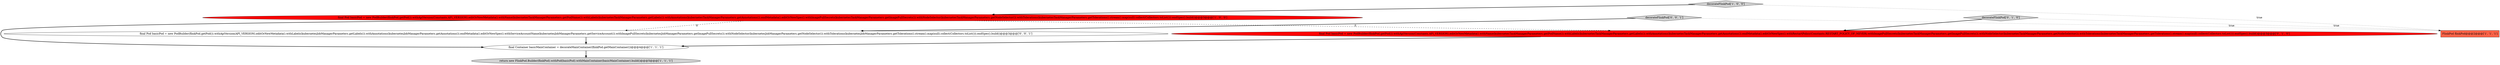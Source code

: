 digraph {
4 [style = filled, label = "return new FlinkPod.Builder(flinkPod).withPod(basicPod).withMainContainer(basicMainContainer).build()@@@5@@@['1', '1', '1']", fillcolor = lightgray, shape = ellipse image = "AAA0AAABBB1BBB"];
3 [style = filled, label = "final Pod basicPod = new PodBuilder(flinkPod.getPod()).withApiVersion(Constants.API_VERSION).editOrNewMetadata().withName(kubernetesTaskManagerParameters.getPodName()).withLabels(kubernetesTaskManagerParameters.getLabels()).withAnnotations(kubernetesTaskManagerParameters.getAnnotations()).endMetadata().editOrNewSpec().withImagePullSecrets(kubernetesTaskManagerParameters.getImagePullSecrets()).withNodeSelector(kubernetesTaskManagerParameters.getNodeSelector()).withTolerations(kubernetesTaskManagerParameters.getTolerations().stream().map(null).collect(Collectors.toList())).endSpec().build()@@@3@@@['1', '0', '0']", fillcolor = red, shape = ellipse image = "AAA1AAABBB1BBB"];
2 [style = filled, label = "decorateFlinkPod['1', '0', '0']", fillcolor = lightgray, shape = diamond image = "AAA0AAABBB1BBB"];
6 [style = filled, label = "decorateFlinkPod['0', '1', '0']", fillcolor = lightgray, shape = diamond image = "AAA0AAABBB2BBB"];
8 [style = filled, label = "final Pod basicPod = new PodBuilder(flinkPod.getPod()).withApiVersion(API_VERSION).editOrNewMetadata().withLabels(kubernetesJobManagerParameters.getLabels()).withAnnotations(kubernetesJobManagerParameters.getAnnotations()).endMetadata().editOrNewSpec().withServiceAccountName(kubernetesJobManagerParameters.getServiceAccount()).withImagePullSecrets(kubernetesJobManagerParameters.getImagePullSecrets()).withNodeSelector(kubernetesJobManagerParameters.getNodeSelector()).withTolerations(kubernetesJobManagerParameters.getTolerations().stream().map(null).collect(Collectors.toList())).endSpec().build()@@@3@@@['0', '0', '1']", fillcolor = white, shape = ellipse image = "AAA0AAABBB3BBB"];
0 [style = filled, label = "FlinkPod flinkPod@@@2@@@['1', '1', '1']", fillcolor = tomato, shape = box image = "AAA0AAABBB1BBB"];
5 [style = filled, label = "final Pod basicPod = new PodBuilder(flinkPod.getPod()).withApiVersion(Constants.API_VERSION).editOrNewMetadata().withName(kubernetesTaskManagerParameters.getPodName()).withLabels(kubernetesTaskManagerParameters.getLabels()).withAnnotations(kubernetesTaskManagerParameters.getAnnotations()).endMetadata().editOrNewSpec().withRestartPolicy(Constants.RESTART_POLICY_OF_NEVER).withImagePullSecrets(kubernetesTaskManagerParameters.getImagePullSecrets()).withNodeSelector(kubernetesTaskManagerParameters.getNodeSelector()).withTolerations(kubernetesTaskManagerParameters.getTolerations().stream().map(null).collect(Collectors.toList())).endSpec().build()@@@3@@@['0', '1', '0']", fillcolor = red, shape = ellipse image = "AAA1AAABBB2BBB"];
1 [style = filled, label = "final Container basicMainContainer = decorateMainContainer(flinkPod.getMainContainer())@@@4@@@['1', '1', '1']", fillcolor = white, shape = ellipse image = "AAA0AAABBB1BBB"];
7 [style = filled, label = "decorateFlinkPod['0', '0', '1']", fillcolor = lightgray, shape = diamond image = "AAA0AAABBB3BBB"];
3->5 [style = dashed, label="0"];
8->1 [style = bold, label=""];
3->8 [style = dashed, label="0"];
5->1 [style = bold, label=""];
6->5 [style = bold, label=""];
1->4 [style = bold, label=""];
2->0 [style = dotted, label="true"];
6->0 [style = dotted, label="true"];
3->1 [style = bold, label=""];
7->0 [style = dotted, label="true"];
7->8 [style = bold, label=""];
2->3 [style = bold, label=""];
}
